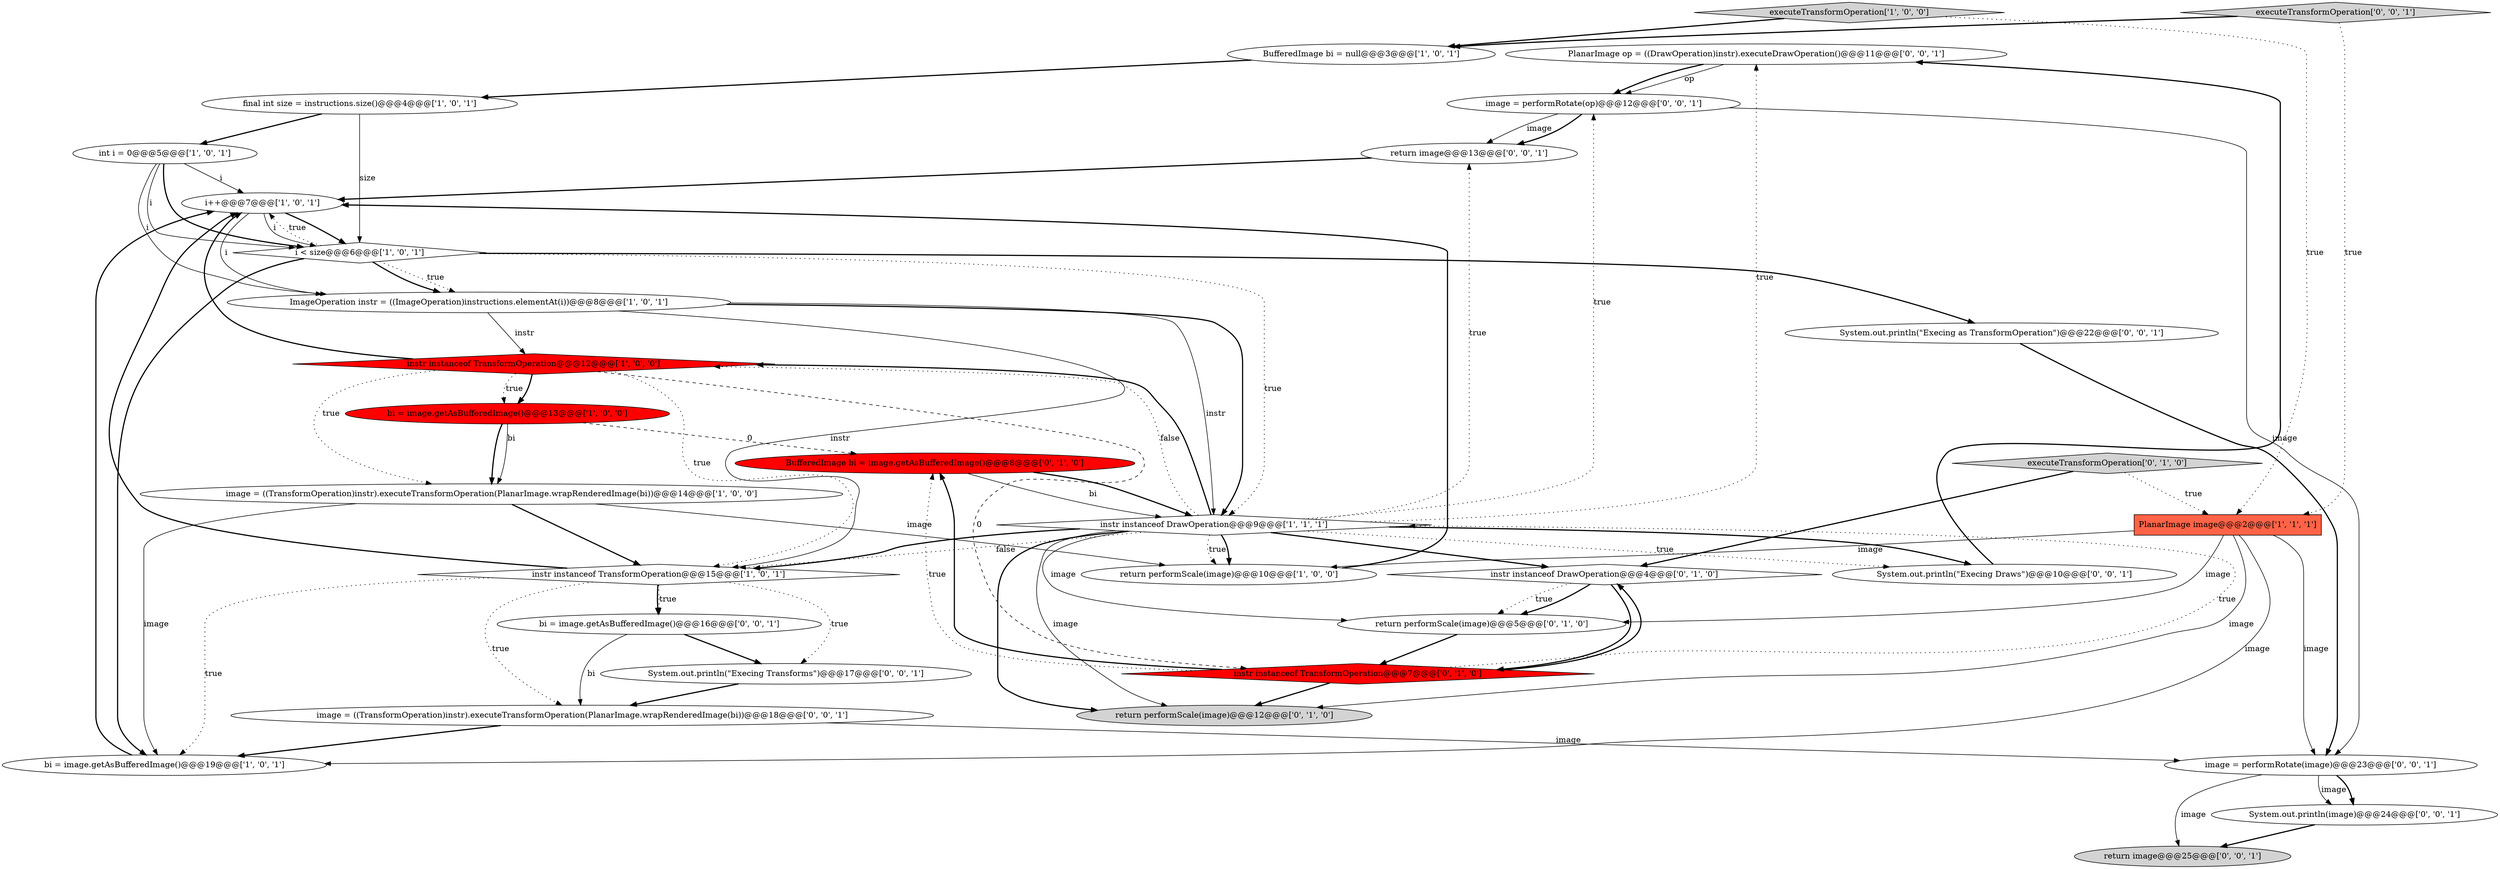 digraph {
27 [style = filled, label = "PlanarImage op = ((DrawOperation)instr).executeDrawOperation()@@@11@@@['0', '0', '1']", fillcolor = white, shape = ellipse image = "AAA0AAABBB3BBB"];
31 [style = filled, label = "bi = image.getAsBufferedImage()@@@16@@@['0', '0', '1']", fillcolor = white, shape = ellipse image = "AAA0AAABBB3BBB"];
12 [style = filled, label = "executeTransformOperation['1', '0', '0']", fillcolor = lightgray, shape = diamond image = "AAA0AAABBB1BBB"];
25 [style = filled, label = "image = ((TransformOperation)instr).executeTransformOperation(PlanarImage.wrapRenderedImage(bi))@@@18@@@['0', '0', '1']", fillcolor = white, shape = ellipse image = "AAA0AAABBB3BBB"];
15 [style = filled, label = "instr instanceof DrawOperation@@@4@@@['0', '1', '0']", fillcolor = white, shape = diamond image = "AAA0AAABBB2BBB"];
24 [style = filled, label = "image = performRotate(image)@@@23@@@['0', '0', '1']", fillcolor = white, shape = ellipse image = "AAA0AAABBB3BBB"];
17 [style = filled, label = "return performScale(image)@@@12@@@['0', '1', '0']", fillcolor = lightgray, shape = ellipse image = "AAA0AAABBB2BBB"];
1 [style = filled, label = "int i = 0@@@5@@@['1', '0', '1']", fillcolor = white, shape = ellipse image = "AAA0AAABBB1BBB"];
26 [style = filled, label = "executeTransformOperation['0', '0', '1']", fillcolor = lightgray, shape = diamond image = "AAA0AAABBB3BBB"];
3 [style = filled, label = "instr instanceof TransformOperation@@@12@@@['1', '0', '0']", fillcolor = red, shape = diamond image = "AAA1AAABBB1BBB"];
8 [style = filled, label = "final int size = instructions.size()@@@4@@@['1', '0', '1']", fillcolor = white, shape = ellipse image = "AAA0AAABBB1BBB"];
32 [style = filled, label = "return image@@@25@@@['0', '0', '1']", fillcolor = lightgray, shape = ellipse image = "AAA0AAABBB3BBB"];
22 [style = filled, label = "System.out.println(\"Execing Draws\")@@@10@@@['0', '0', '1']", fillcolor = white, shape = ellipse image = "AAA0AAABBB3BBB"];
13 [style = filled, label = "instr instanceof TransformOperation@@@15@@@['1', '0', '1']", fillcolor = white, shape = diamond image = "AAA0AAABBB1BBB"];
6 [style = filled, label = "i++@@@7@@@['1', '0', '1']", fillcolor = white, shape = ellipse image = "AAA0AAABBB1BBB"];
14 [style = filled, label = "image = ((TransformOperation)instr).executeTransformOperation(PlanarImage.wrapRenderedImage(bi))@@@14@@@['1', '0', '0']", fillcolor = white, shape = ellipse image = "AAA0AAABBB1BBB"];
5 [style = filled, label = "ImageOperation instr = ((ImageOperation)instructions.elementAt(i))@@@8@@@['1', '0', '1']", fillcolor = white, shape = ellipse image = "AAA0AAABBB1BBB"];
19 [style = filled, label = "BufferedImage bi = image.getAsBufferedImage()@@@8@@@['0', '1', '0']", fillcolor = red, shape = ellipse image = "AAA1AAABBB2BBB"];
7 [style = filled, label = "bi = image.getAsBufferedImage()@@@19@@@['1', '0', '1']", fillcolor = white, shape = ellipse image = "AAA0AAABBB1BBB"];
18 [style = filled, label = "instr instanceof TransformOperation@@@7@@@['0', '1', '0']", fillcolor = red, shape = diamond image = "AAA1AAABBB2BBB"];
11 [style = filled, label = "PlanarImage image@@@2@@@['1', '1', '1']", fillcolor = tomato, shape = box image = "AAA0AAABBB1BBB"];
4 [style = filled, label = "bi = image.getAsBufferedImage()@@@13@@@['1', '0', '0']", fillcolor = red, shape = ellipse image = "AAA1AAABBB1BBB"];
20 [style = filled, label = "return performScale(image)@@@5@@@['0', '1', '0']", fillcolor = white, shape = ellipse image = "AAA0AAABBB2BBB"];
21 [style = filled, label = "System.out.println(\"Execing Transforms\")@@@17@@@['0', '0', '1']", fillcolor = white, shape = ellipse image = "AAA0AAABBB3BBB"];
30 [style = filled, label = "System.out.println(\"Execing as TransformOperation\")@@@22@@@['0', '0', '1']", fillcolor = white, shape = ellipse image = "AAA0AAABBB3BBB"];
0 [style = filled, label = "return performScale(image)@@@10@@@['1', '0', '0']", fillcolor = white, shape = ellipse image = "AAA0AAABBB1BBB"];
10 [style = filled, label = "BufferedImage bi = null@@@3@@@['1', '0', '1']", fillcolor = white, shape = ellipse image = "AAA0AAABBB1BBB"];
23 [style = filled, label = "image = performRotate(op)@@@12@@@['0', '0', '1']", fillcolor = white, shape = ellipse image = "AAA0AAABBB3BBB"];
28 [style = filled, label = "return image@@@13@@@['0', '0', '1']", fillcolor = white, shape = ellipse image = "AAA0AAABBB3BBB"];
29 [style = filled, label = "System.out.println(image)@@@24@@@['0', '0', '1']", fillcolor = white, shape = ellipse image = "AAA0AAABBB3BBB"];
2 [style = filled, label = "i < size@@@6@@@['1', '0', '1']", fillcolor = white, shape = diamond image = "AAA0AAABBB1BBB"];
9 [style = filled, label = "instr instanceof DrawOperation@@@9@@@['1', '1', '1']", fillcolor = white, shape = diamond image = "AAA0AAABBB1BBB"];
16 [style = filled, label = "executeTransformOperation['0', '1', '0']", fillcolor = lightgray, shape = diamond image = "AAA0AAABBB2BBB"];
23->24 [style = solid, label="image"];
28->6 [style = bold, label=""];
23->28 [style = solid, label="image"];
5->9 [style = bold, label=""];
26->10 [style = bold, label=""];
1->5 [style = solid, label="i"];
5->3 [style = solid, label="instr"];
15->20 [style = dotted, label="true"];
31->21 [style = bold, label=""];
3->4 [style = bold, label=""];
14->7 [style = solid, label="image"];
23->28 [style = bold, label=""];
8->1 [style = bold, label=""];
11->0 [style = solid, label="image"];
12->10 [style = bold, label=""];
10->8 [style = bold, label=""];
19->9 [style = bold, label=""];
13->21 [style = dotted, label="true"];
15->20 [style = bold, label=""];
1->2 [style = solid, label="i"];
24->29 [style = solid, label="image"];
13->31 [style = bold, label=""];
24->32 [style = solid, label="image"];
9->28 [style = dotted, label="true"];
25->24 [style = solid, label="image"];
11->7 [style = solid, label="image"];
31->25 [style = solid, label="bi"];
11->20 [style = solid, label="image"];
13->25 [style = dotted, label="true"];
6->5 [style = solid, label="i"];
18->15 [style = bold, label=""];
18->19 [style = bold, label=""];
5->9 [style = solid, label="instr"];
9->17 [style = bold, label=""];
13->7 [style = dotted, label="true"];
21->25 [style = bold, label=""];
9->13 [style = dotted, label="false"];
25->7 [style = bold, label=""];
19->9 [style = solid, label="bi"];
6->2 [style = bold, label=""];
12->11 [style = dotted, label="true"];
20->18 [style = bold, label=""];
6->2 [style = solid, label="i"];
29->32 [style = bold, label=""];
7->6 [style = bold, label=""];
16->11 [style = dotted, label="true"];
9->22 [style = bold, label=""];
30->24 [style = bold, label=""];
4->14 [style = bold, label=""];
9->0 [style = dotted, label="true"];
11->17 [style = solid, label="image"];
4->14 [style = solid, label="bi"];
9->3 [style = dotted, label="false"];
18->19 [style = dotted, label="true"];
3->6 [style = bold, label=""];
3->14 [style = dotted, label="true"];
2->9 [style = dotted, label="true"];
2->6 [style = dotted, label="true"];
9->23 [style = dotted, label="true"];
18->9 [style = dotted, label="true"];
9->20 [style = solid, label="image"];
5->13 [style = solid, label="instr"];
9->3 [style = bold, label=""];
4->19 [style = dashed, label="0"];
1->2 [style = bold, label=""];
14->13 [style = bold, label=""];
13->6 [style = bold, label=""];
26->11 [style = dotted, label="true"];
2->5 [style = dotted, label="true"];
9->22 [style = dotted, label="true"];
3->13 [style = dotted, label="true"];
2->5 [style = bold, label=""];
16->15 [style = bold, label=""];
9->0 [style = bold, label=""];
1->6 [style = solid, label="i"];
0->6 [style = bold, label=""];
11->24 [style = solid, label="image"];
3->18 [style = dashed, label="0"];
18->17 [style = bold, label=""];
9->17 [style = solid, label="image"];
3->4 [style = dotted, label="true"];
8->2 [style = solid, label="size"];
27->23 [style = solid, label="op"];
24->29 [style = bold, label=""];
15->18 [style = bold, label=""];
9->27 [style = dotted, label="true"];
13->31 [style = dotted, label="true"];
22->27 [style = bold, label=""];
9->15 [style = bold, label=""];
14->0 [style = solid, label="image"];
27->23 [style = bold, label=""];
2->7 [style = bold, label=""];
2->30 [style = bold, label=""];
9->13 [style = bold, label=""];
}

